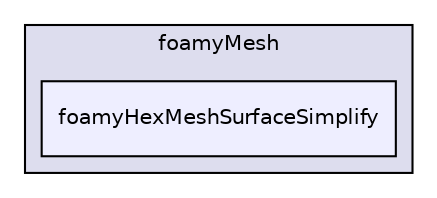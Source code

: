 digraph "applications/utilities/mesh/generation/foamyMesh/foamyHexMeshSurfaceSimplify" {
  bgcolor=transparent;
  compound=true
  node [ fontsize="10", fontname="Helvetica"];
  edge [ labelfontsize="10", labelfontname="Helvetica"];
  subgraph clusterdir_525b031d9ecda2adbb84a631566a9480 {
    graph [ bgcolor="#ddddee", pencolor="black", label="foamyMesh" fontname="Helvetica", fontsize="10", URL="dir_525b031d9ecda2adbb84a631566a9480.html"]
  dir_33d06d7cdf37cdd9ba8f51e282514363 [shape=box, label="foamyHexMeshSurfaceSimplify", style="filled", fillcolor="#eeeeff", pencolor="black", URL="dir_33d06d7cdf37cdd9ba8f51e282514363.html"];
  }
}
